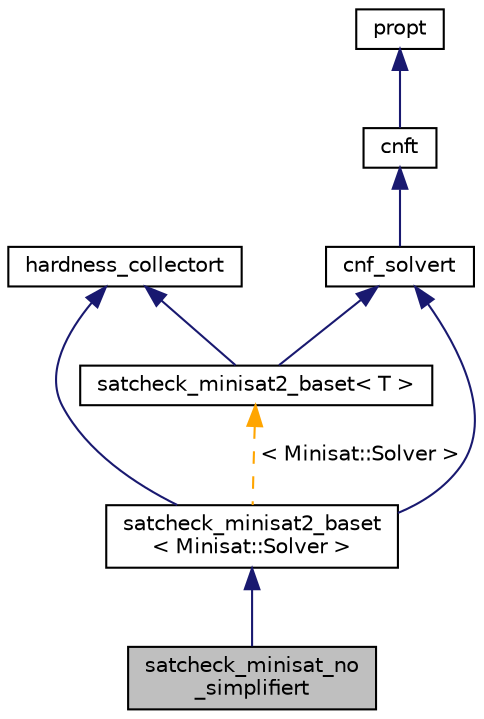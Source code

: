 digraph "satcheck_minisat_no_simplifiert"
{
 // LATEX_PDF_SIZE
  bgcolor="transparent";
  edge [fontname="Helvetica",fontsize="10",labelfontname="Helvetica",labelfontsize="10"];
  node [fontname="Helvetica",fontsize="10",shape=record];
  Node1 [label="satcheck_minisat_no\l_simplifiert",height=0.2,width=0.4,color="black", fillcolor="grey75", style="filled", fontcolor="black",tooltip=" "];
  Node2 -> Node1 [dir="back",color="midnightblue",fontsize="10",style="solid",fontname="Helvetica"];
  Node2 [label="satcheck_minisat2_baset\l\< Minisat::Solver \>",height=0.2,width=0.4,color="black",URL="$classsatcheck__minisat2__baset.html",tooltip=" "];
  Node3 -> Node2 [dir="back",color="midnightblue",fontsize="10",style="solid",fontname="Helvetica"];
  Node3 [label="cnf_solvert",height=0.2,width=0.4,color="black",URL="$classcnf__solvert.html",tooltip=" "];
  Node4 -> Node3 [dir="back",color="midnightblue",fontsize="10",style="solid",fontname="Helvetica"];
  Node4 [label="cnft",height=0.2,width=0.4,color="black",URL="$classcnft.html",tooltip=" "];
  Node5 -> Node4 [dir="back",color="midnightblue",fontsize="10",style="solid",fontname="Helvetica"];
  Node5 [label="propt",height=0.2,width=0.4,color="black",URL="$classpropt.html",tooltip="TO_BE_DOCUMENTED."];
  Node6 -> Node2 [dir="back",color="midnightblue",fontsize="10",style="solid",fontname="Helvetica"];
  Node6 [label="hardness_collectort",height=0.2,width=0.4,color="black",URL="$classhardness__collectort.html",tooltip=" "];
  Node7 -> Node2 [dir="back",color="orange",fontsize="10",style="dashed",label=" \< Minisat::Solver \>" ,fontname="Helvetica"];
  Node7 [label="satcheck_minisat2_baset\< T \>",height=0.2,width=0.4,color="black",URL="$classsatcheck__minisat2__baset.html",tooltip=" "];
  Node3 -> Node7 [dir="back",color="midnightblue",fontsize="10",style="solid",fontname="Helvetica"];
  Node6 -> Node7 [dir="back",color="midnightblue",fontsize="10",style="solid",fontname="Helvetica"];
}
